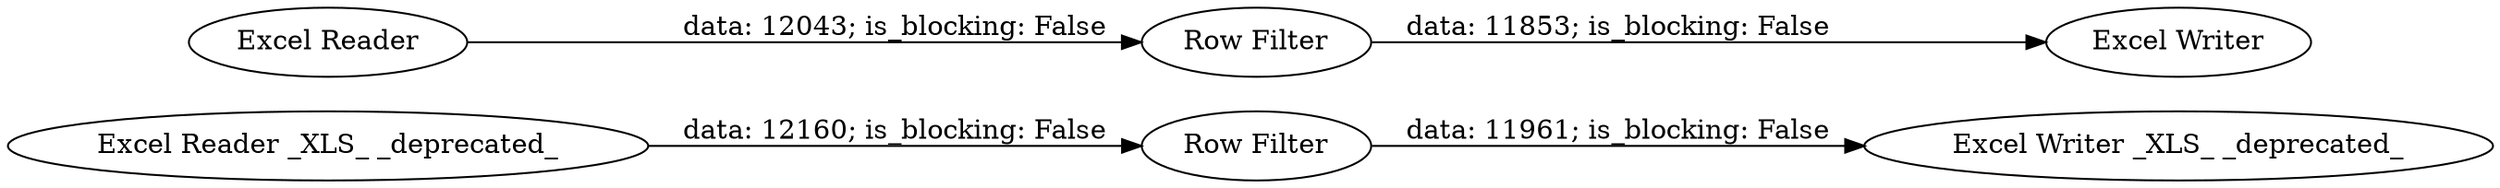digraph {
	"-7904892780642680852_89" [label="Excel Reader _XLS_ _deprecated_"]
	"-7904892780642680852_86" [label="Excel Writer"]
	"-7904892780642680852_33" [label="Row Filter"]
	"-7904892780642680852_90" [label="Row Filter"]
	"-7904892780642680852_88" [label="Excel Writer _XLS_ _deprecated_"]
	"-7904892780642680852_77" [label="Excel Reader"]
	"-7904892780642680852_90" -> "-7904892780642680852_86" [label="data: 11853; is_blocking: False"]
	"-7904892780642680852_33" -> "-7904892780642680852_88" [label="data: 11961; is_blocking: False"]
	"-7904892780642680852_77" -> "-7904892780642680852_90" [label="data: 12043; is_blocking: False"]
	"-7904892780642680852_89" -> "-7904892780642680852_33" [label="data: 12160; is_blocking: False"]
	rankdir=LR
}
